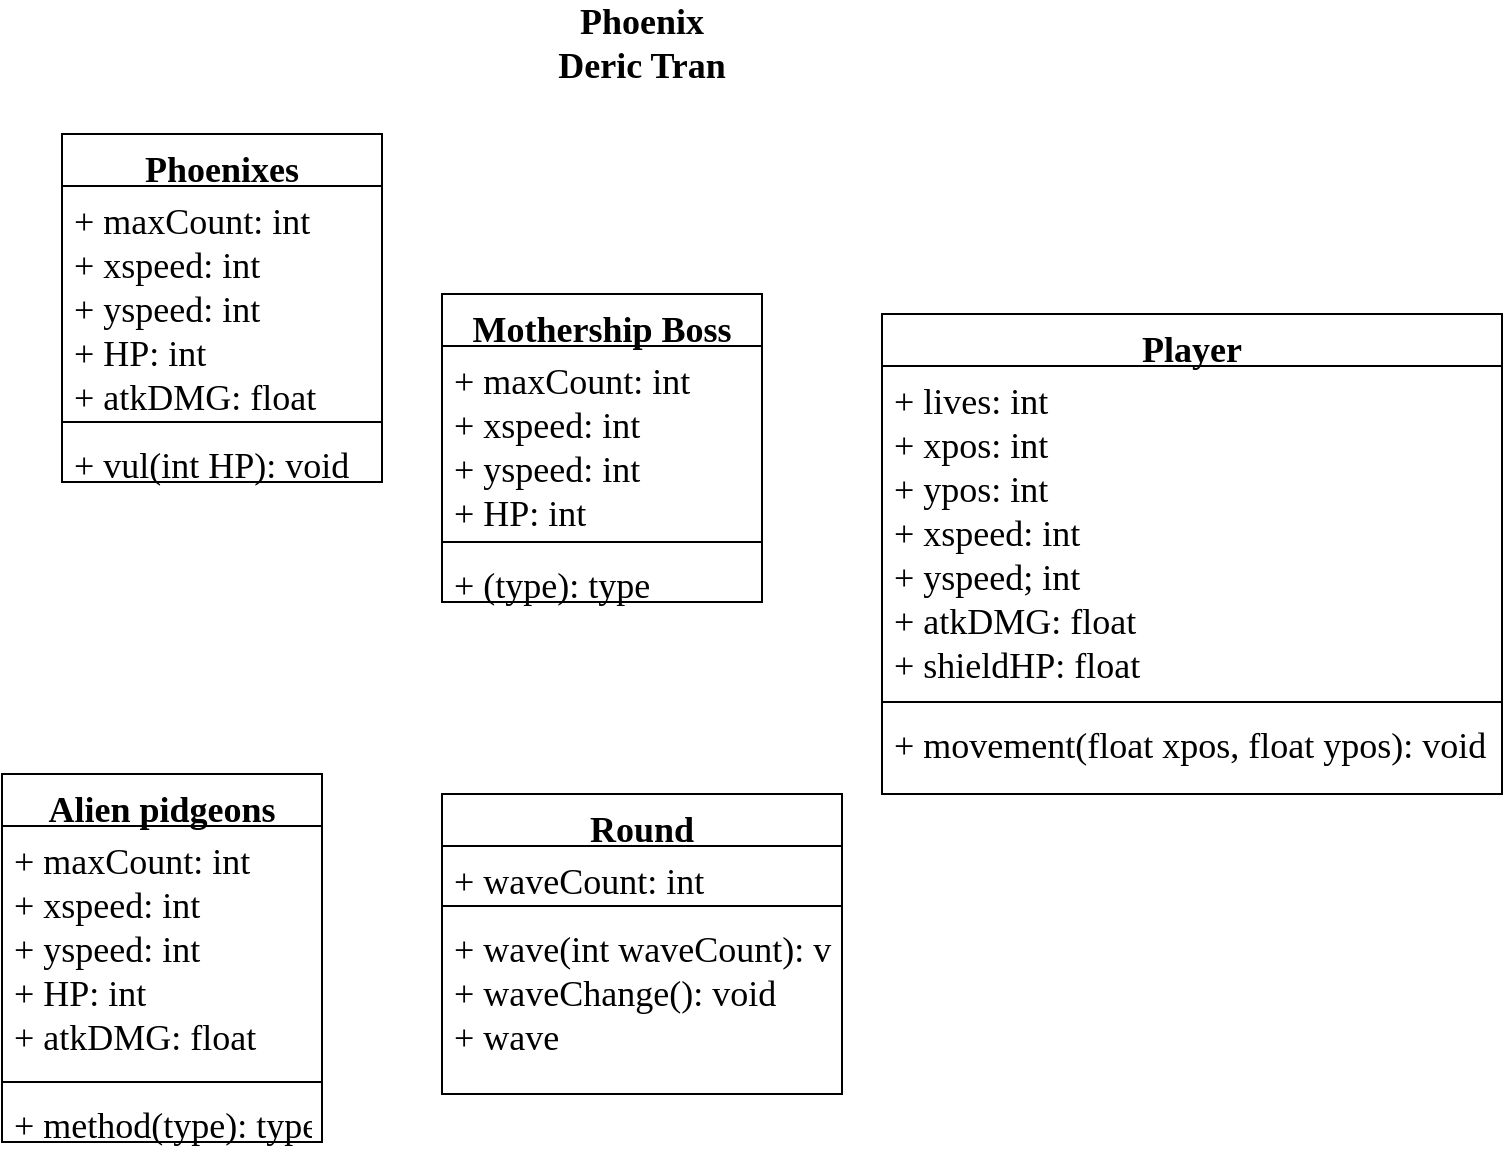 <mxfile version="15.8.2" type="github">
  <diagram id="6ko1-yFrxwayHxXGvpoK" name="Page-1">
    <mxGraphModel dx="706" dy="997" grid="1" gridSize="10" guides="1" tooltips="1" connect="1" arrows="1" fold="1" page="1" pageScale="1" pageWidth="850" pageHeight="1100" math="0" shadow="0">
      <root>
        <mxCell id="0" />
        <mxCell id="1" parent="0" />
        <mxCell id="-5ycdc_25xC9KbkTk0qQ-3" value="&lt;font style=&quot;font-size: 18px&quot; face=&quot;Lucida Console&quot;&gt;&lt;b&gt;Phoenix&lt;br&gt;Deric Tran&lt;/b&gt;&lt;/font&gt;" style="text;html=1;strokeColor=none;fillColor=none;align=center;verticalAlign=middle;whiteSpace=wrap;rounded=0;" vertex="1" parent="1">
          <mxGeometry x="300" y="50" width="120" height="30" as="geometry" />
        </mxCell>
        <mxCell id="-5ycdc_25xC9KbkTk0qQ-18" value="Alien pidgeons" style="swimlane;fontStyle=1;align=center;verticalAlign=top;childLayout=stackLayout;horizontal=1;startSize=26;horizontalStack=0;resizeParent=1;resizeParentMax=0;resizeLast=0;collapsible=1;marginBottom=0;fontFamily=Lucida Console;fontSize=18;" vertex="1" parent="1">
          <mxGeometry x="40" y="430" width="160" height="184" as="geometry" />
        </mxCell>
        <mxCell id="-5ycdc_25xC9KbkTk0qQ-19" value="+ maxCount: int&#xa;+ xspeed: int&#xa;+ yspeed: int&#xa;+ HP: int&#xa;+ atkDMG: float" style="text;strokeColor=none;fillColor=none;align=left;verticalAlign=top;spacingLeft=4;spacingRight=4;overflow=hidden;rotatable=0;points=[[0,0.5],[1,0.5]];portConstraint=eastwest;fontFamily=Lucida Console;fontSize=18;" vertex="1" parent="-5ycdc_25xC9KbkTk0qQ-18">
          <mxGeometry y="26" width="160" height="124" as="geometry" />
        </mxCell>
        <mxCell id="-5ycdc_25xC9KbkTk0qQ-20" value="" style="line;strokeWidth=1;fillColor=none;align=left;verticalAlign=middle;spacingTop=-1;spacingLeft=3;spacingRight=3;rotatable=0;labelPosition=right;points=[];portConstraint=eastwest;fontFamily=Lucida Console;fontSize=18;" vertex="1" parent="-5ycdc_25xC9KbkTk0qQ-18">
          <mxGeometry y="150" width="160" height="8" as="geometry" />
        </mxCell>
        <mxCell id="-5ycdc_25xC9KbkTk0qQ-21" value="+ method(type): type" style="text;strokeColor=none;fillColor=none;align=left;verticalAlign=top;spacingLeft=4;spacingRight=4;overflow=hidden;rotatable=0;points=[[0,0.5],[1,0.5]];portConstraint=eastwest;fontFamily=Lucida Console;fontSize=18;" vertex="1" parent="-5ycdc_25xC9KbkTk0qQ-18">
          <mxGeometry y="158" width="160" height="26" as="geometry" />
        </mxCell>
        <mxCell id="-5ycdc_25xC9KbkTk0qQ-23" value="Player" style="swimlane;fontStyle=1;align=center;verticalAlign=top;childLayout=stackLayout;horizontal=1;startSize=26;horizontalStack=0;resizeParent=1;resizeParentMax=0;resizeLast=0;collapsible=1;marginBottom=0;fontFamily=Lucida Console;fontSize=18;" vertex="1" parent="1">
          <mxGeometry x="480" y="200" width="310" height="240" as="geometry" />
        </mxCell>
        <mxCell id="-5ycdc_25xC9KbkTk0qQ-24" value="+ lives: int&#xa;+ xpos: int &#xa;+ ypos: int&#xa;+ xspeed: int&#xa;+ yspeed; int&#xa;+ atkDMG: float&#xa;+ shieldHP: float" style="text;strokeColor=none;fillColor=none;align=left;verticalAlign=top;spacingLeft=4;spacingRight=4;overflow=hidden;rotatable=0;points=[[0,0.5],[1,0.5]];portConstraint=eastwest;fontFamily=Lucida Console;fontSize=18;" vertex="1" parent="-5ycdc_25xC9KbkTk0qQ-23">
          <mxGeometry y="26" width="310" height="164" as="geometry" />
        </mxCell>
        <mxCell id="-5ycdc_25xC9KbkTk0qQ-25" value="" style="line;strokeWidth=1;fillColor=none;align=left;verticalAlign=middle;spacingTop=-1;spacingLeft=3;spacingRight=3;rotatable=0;labelPosition=right;points=[];portConstraint=eastwest;fontFamily=Lucida Console;fontSize=18;" vertex="1" parent="-5ycdc_25xC9KbkTk0qQ-23">
          <mxGeometry y="190" width="310" height="8" as="geometry" />
        </mxCell>
        <mxCell id="-5ycdc_25xC9KbkTk0qQ-26" value="+ movement(float xpos, float ypos): void&#xa;" style="text;strokeColor=none;fillColor=none;align=left;verticalAlign=top;spacingLeft=4;spacingRight=4;overflow=hidden;rotatable=0;points=[[0,0.5],[1,0.5]];portConstraint=eastwest;fontFamily=Lucida Console;fontSize=18;" vertex="1" parent="-5ycdc_25xC9KbkTk0qQ-23">
          <mxGeometry y="198" width="310" height="42" as="geometry" />
        </mxCell>
        <mxCell id="-5ycdc_25xC9KbkTk0qQ-27" value="Round" style="swimlane;fontStyle=1;align=center;verticalAlign=top;childLayout=stackLayout;horizontal=1;startSize=26;horizontalStack=0;resizeParent=1;resizeParentMax=0;resizeLast=0;collapsible=1;marginBottom=0;fontFamily=Lucida Console;fontSize=18;" vertex="1" parent="1">
          <mxGeometry x="260" y="440" width="200" height="150" as="geometry" />
        </mxCell>
        <mxCell id="-5ycdc_25xC9KbkTk0qQ-28" value="+ waveCount: int" style="text;strokeColor=none;fillColor=none;align=left;verticalAlign=top;spacingLeft=4;spacingRight=4;overflow=hidden;rotatable=0;points=[[0,0.5],[1,0.5]];portConstraint=eastwest;fontFamily=Lucida Console;fontSize=18;" vertex="1" parent="-5ycdc_25xC9KbkTk0qQ-27">
          <mxGeometry y="26" width="200" height="26" as="geometry" />
        </mxCell>
        <mxCell id="-5ycdc_25xC9KbkTk0qQ-29" value="" style="line;strokeWidth=1;fillColor=none;align=left;verticalAlign=middle;spacingTop=-1;spacingLeft=3;spacingRight=3;rotatable=0;labelPosition=right;points=[];portConstraint=eastwest;fontFamily=Lucida Console;fontSize=18;" vertex="1" parent="-5ycdc_25xC9KbkTk0qQ-27">
          <mxGeometry y="52" width="200" height="8" as="geometry" />
        </mxCell>
        <mxCell id="-5ycdc_25xC9KbkTk0qQ-30" value="+ wave(int waveCount): void&#xa;+ waveChange(): void&#xa;+ wave" style="text;strokeColor=none;fillColor=none;align=left;verticalAlign=top;spacingLeft=4;spacingRight=4;overflow=hidden;rotatable=0;points=[[0,0.5],[1,0.5]];portConstraint=eastwest;fontFamily=Lucida Console;fontSize=18;" vertex="1" parent="-5ycdc_25xC9KbkTk0qQ-27">
          <mxGeometry y="60" width="200" height="90" as="geometry" />
        </mxCell>
        <mxCell id="-5ycdc_25xC9KbkTk0qQ-32" value="Phoenixes" style="swimlane;fontStyle=1;align=center;verticalAlign=top;childLayout=stackLayout;horizontal=1;startSize=26;horizontalStack=0;resizeParent=1;resizeParentMax=0;resizeLast=0;collapsible=1;marginBottom=0;fontFamily=Lucida Console;fontSize=18;" vertex="1" parent="1">
          <mxGeometry x="70" y="110" width="160" height="174" as="geometry" />
        </mxCell>
        <mxCell id="-5ycdc_25xC9KbkTk0qQ-33" value="+ maxCount: int&#xa;+ xspeed: int&#xa;+ yspeed: int&#xa;+ HP: int&#xa;+ atkDMG: float" style="text;strokeColor=none;fillColor=none;align=left;verticalAlign=top;spacingLeft=4;spacingRight=4;overflow=hidden;rotatable=0;points=[[0,0.5],[1,0.5]];portConstraint=eastwest;fontFamily=Lucida Console;fontSize=18;" vertex="1" parent="-5ycdc_25xC9KbkTk0qQ-32">
          <mxGeometry y="26" width="160" height="114" as="geometry" />
        </mxCell>
        <mxCell id="-5ycdc_25xC9KbkTk0qQ-34" value="" style="line;strokeWidth=1;fillColor=none;align=left;verticalAlign=middle;spacingTop=-1;spacingLeft=3;spacingRight=3;rotatable=0;labelPosition=right;points=[];portConstraint=eastwest;fontFamily=Lucida Console;fontSize=18;" vertex="1" parent="-5ycdc_25xC9KbkTk0qQ-32">
          <mxGeometry y="140" width="160" height="8" as="geometry" />
        </mxCell>
        <mxCell id="-5ycdc_25xC9KbkTk0qQ-35" value="+ vul(int HP): void" style="text;strokeColor=none;fillColor=none;align=left;verticalAlign=top;spacingLeft=4;spacingRight=4;overflow=hidden;rotatable=0;points=[[0,0.5],[1,0.5]];portConstraint=eastwest;fontFamily=Lucida Console;fontSize=18;" vertex="1" parent="-5ycdc_25xC9KbkTk0qQ-32">
          <mxGeometry y="148" width="160" height="26" as="geometry" />
        </mxCell>
        <mxCell id="-5ycdc_25xC9KbkTk0qQ-36" value="Mothership Boss" style="swimlane;fontStyle=1;align=center;verticalAlign=top;childLayout=stackLayout;horizontal=1;startSize=26;horizontalStack=0;resizeParent=1;resizeParentMax=0;resizeLast=0;collapsible=1;marginBottom=0;fontFamily=Lucida Console;fontSize=18;" vertex="1" parent="1">
          <mxGeometry x="260" y="190" width="160" height="154" as="geometry" />
        </mxCell>
        <mxCell id="-5ycdc_25xC9KbkTk0qQ-37" value="+ maxCount: int&#xa;+ xspeed: int&#xa;+ yspeed: int&#xa;+ HP: int" style="text;strokeColor=none;fillColor=none;align=left;verticalAlign=top;spacingLeft=4;spacingRight=4;overflow=hidden;rotatable=0;points=[[0,0.5],[1,0.5]];portConstraint=eastwest;fontFamily=Lucida Console;fontSize=18;" vertex="1" parent="-5ycdc_25xC9KbkTk0qQ-36">
          <mxGeometry y="26" width="160" height="94" as="geometry" />
        </mxCell>
        <mxCell id="-5ycdc_25xC9KbkTk0qQ-38" value="" style="line;strokeWidth=1;fillColor=none;align=left;verticalAlign=middle;spacingTop=-1;spacingLeft=3;spacingRight=3;rotatable=0;labelPosition=right;points=[];portConstraint=eastwest;fontFamily=Lucida Console;fontSize=18;" vertex="1" parent="-5ycdc_25xC9KbkTk0qQ-36">
          <mxGeometry y="120" width="160" height="8" as="geometry" />
        </mxCell>
        <mxCell id="-5ycdc_25xC9KbkTk0qQ-39" value="+ (type): type" style="text;strokeColor=none;fillColor=none;align=left;verticalAlign=top;spacingLeft=4;spacingRight=4;overflow=hidden;rotatable=0;points=[[0,0.5],[1,0.5]];portConstraint=eastwest;fontFamily=Lucida Console;fontSize=18;" vertex="1" parent="-5ycdc_25xC9KbkTk0qQ-36">
          <mxGeometry y="128" width="160" height="26" as="geometry" />
        </mxCell>
      </root>
    </mxGraphModel>
  </diagram>
</mxfile>
